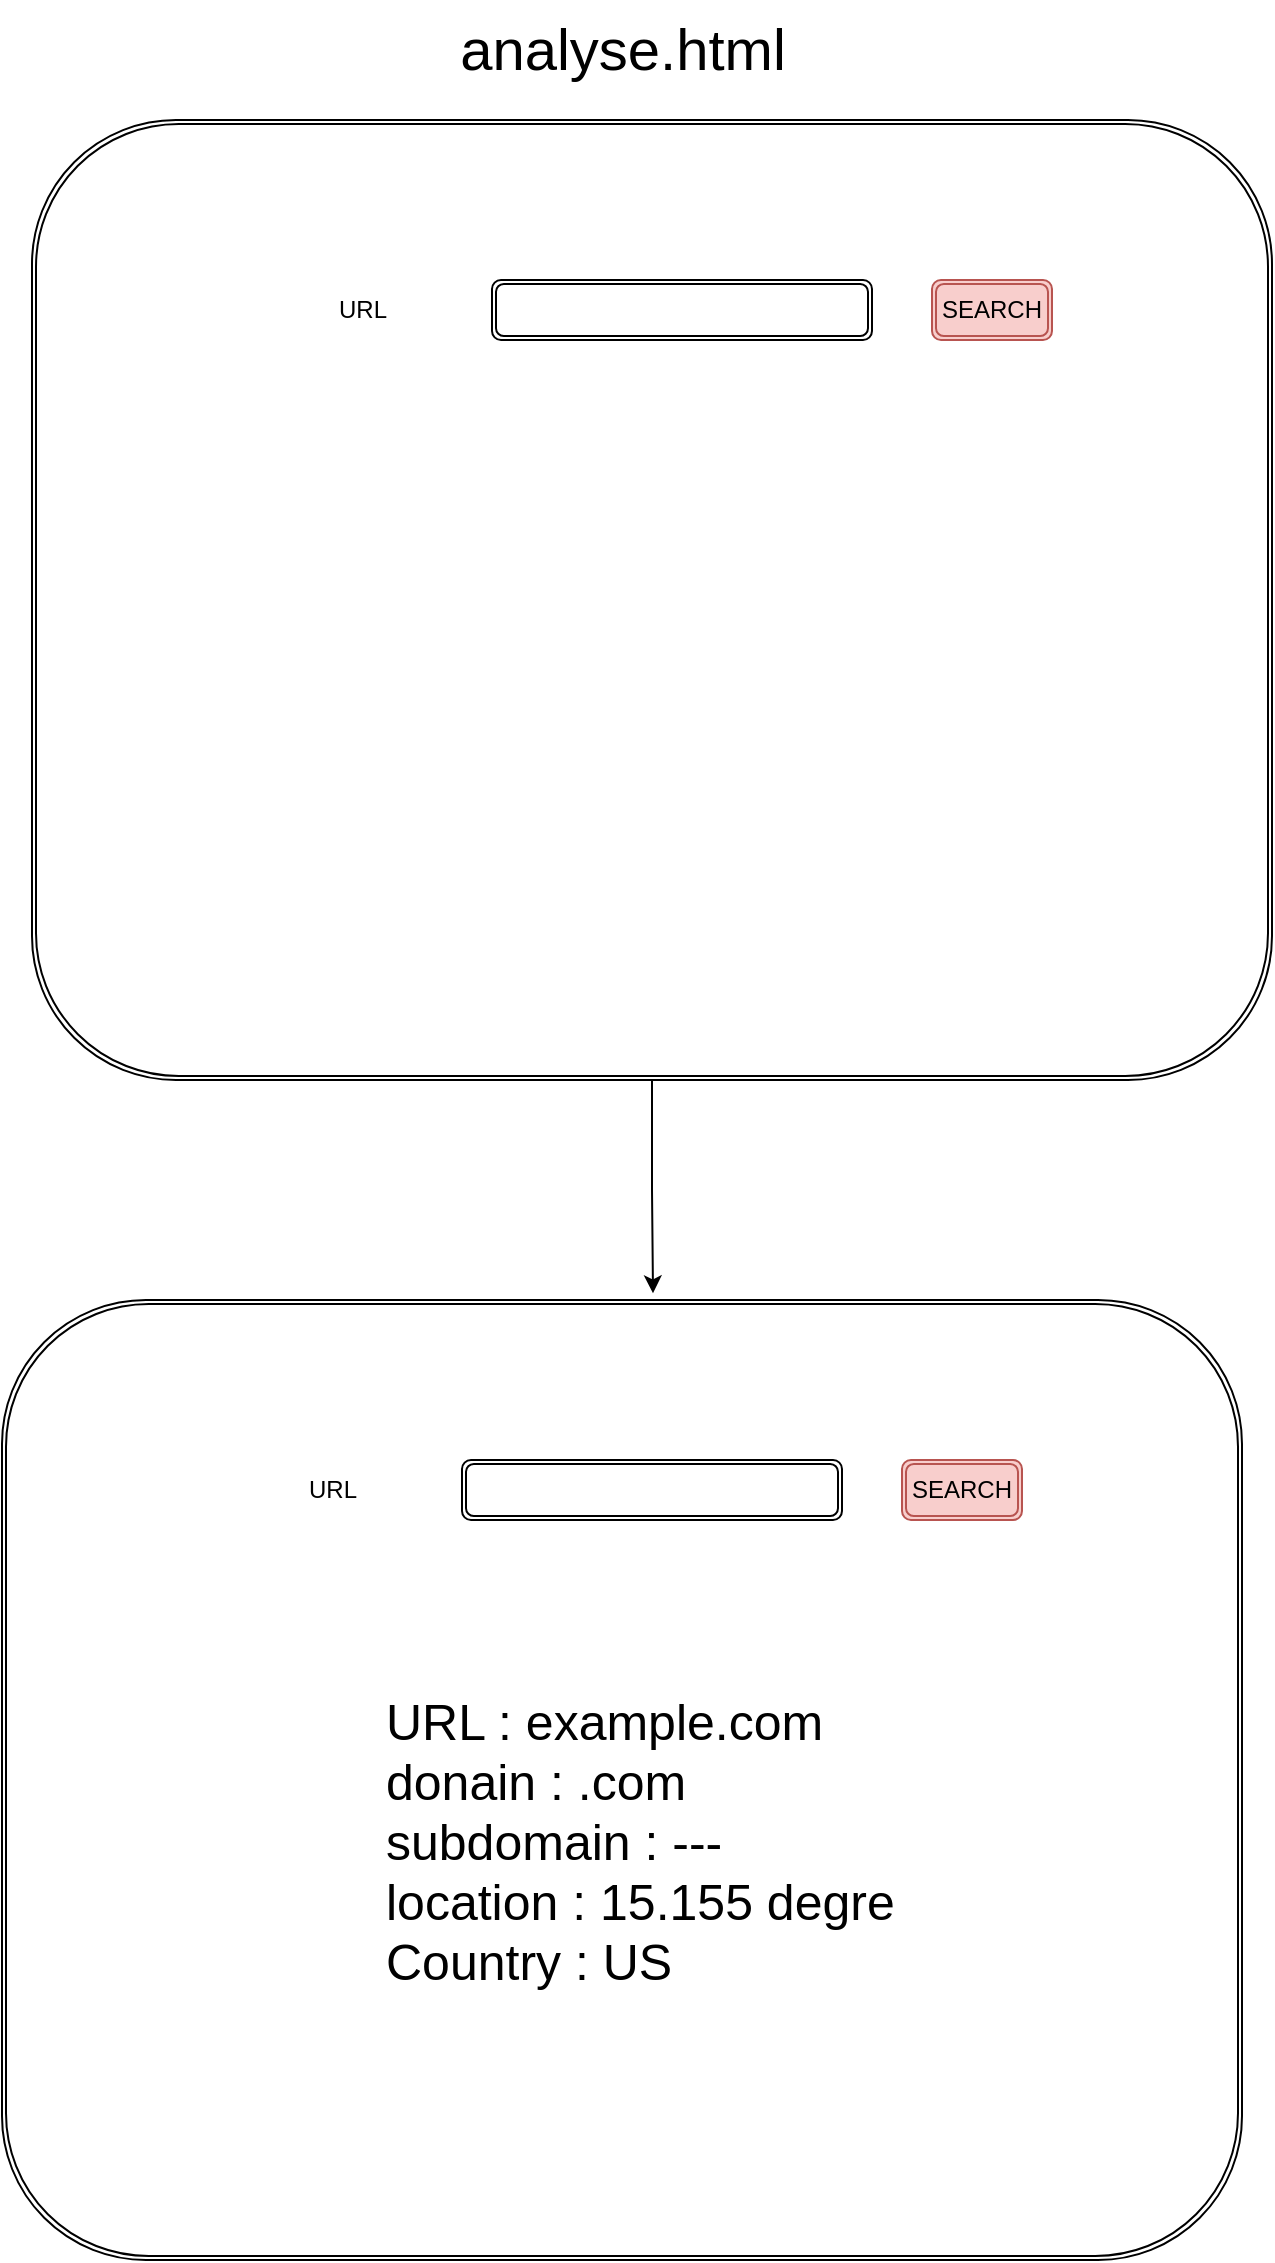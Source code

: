<mxfile version="24.6.3" type="device">
  <diagram name="Page-1" id="OE0e00-32dt-7iqr_as9">
    <mxGraphModel dx="3000" dy="1591" grid="1" gridSize="10" guides="1" tooltips="1" connect="1" arrows="1" fold="1" page="1" pageScale="1" pageWidth="827" pageHeight="1169" math="0" shadow="0">
      <root>
        <mxCell id="0" />
        <mxCell id="1" parent="0" />
        <mxCell id="RspDhKSlySpFXAytsyET-1" value="" style="shape=ext;double=1;rounded=1;whiteSpace=wrap;html=1;" vertex="1" parent="1">
          <mxGeometry x="130" y="60" width="620" height="480" as="geometry" />
        </mxCell>
        <mxCell id="RspDhKSlySpFXAytsyET-2" value="URL" style="text;html=1;align=center;verticalAlign=middle;resizable=0;points=[];autosize=1;strokeColor=none;fillColor=none;" vertex="1" parent="1">
          <mxGeometry x="270" y="140" width="50" height="30" as="geometry" />
        </mxCell>
        <mxCell id="RspDhKSlySpFXAytsyET-3" value="" style="shape=ext;double=1;rounded=1;whiteSpace=wrap;html=1;" vertex="1" parent="1">
          <mxGeometry x="360" y="140" width="190" height="30" as="geometry" />
        </mxCell>
        <mxCell id="RspDhKSlySpFXAytsyET-4" value="SEARCH" style="shape=ext;double=1;rounded=1;whiteSpace=wrap;html=1;fillColor=#f8cecc;strokeColor=#b85450;" vertex="1" parent="1">
          <mxGeometry x="580" y="140" width="60" height="30" as="geometry" />
        </mxCell>
        <mxCell id="RspDhKSlySpFXAytsyET-5" value="analyse.html" style="text;html=1;align=center;verticalAlign=middle;resizable=0;points=[];autosize=1;strokeColor=none;fillColor=none;fontSize=29;" vertex="1" parent="1">
          <mxGeometry x="330" width="190" height="50" as="geometry" />
        </mxCell>
        <mxCell id="RspDhKSlySpFXAytsyET-6" value="" style="shape=ext;double=1;rounded=1;whiteSpace=wrap;html=1;" vertex="1" parent="1">
          <mxGeometry x="115" y="650" width="620" height="480" as="geometry" />
        </mxCell>
        <mxCell id="RspDhKSlySpFXAytsyET-7" value="URL" style="text;html=1;align=center;verticalAlign=middle;resizable=0;points=[];autosize=1;strokeColor=none;fillColor=none;" vertex="1" parent="1">
          <mxGeometry x="255" y="730" width="50" height="30" as="geometry" />
        </mxCell>
        <mxCell id="RspDhKSlySpFXAytsyET-8" value="" style="shape=ext;double=1;rounded=1;whiteSpace=wrap;html=1;" vertex="1" parent="1">
          <mxGeometry x="345" y="730" width="190" height="30" as="geometry" />
        </mxCell>
        <mxCell id="RspDhKSlySpFXAytsyET-9" value="SEARCH" style="shape=ext;double=1;rounded=1;whiteSpace=wrap;html=1;fillColor=#f8cecc;strokeColor=#b85450;" vertex="1" parent="1">
          <mxGeometry x="565" y="730" width="60" height="30" as="geometry" />
        </mxCell>
        <mxCell id="RspDhKSlySpFXAytsyET-10" value="URL : example.com&lt;br style=&quot;font-size: 25px;&quot;&gt;donain : .com&lt;div style=&quot;font-size: 25px;&quot;&gt;subdomain : ---&lt;/div&gt;&lt;div style=&quot;font-size: 25px;&quot;&gt;location : 15.155 degre&lt;/div&gt;&lt;div style=&quot;font-size: 25px;&quot;&gt;Country : US&lt;/div&gt;" style="text;html=1;align=left;verticalAlign=middle;resizable=0;points=[];autosize=1;strokeColor=none;fillColor=none;fontSize=25;" vertex="1" parent="1">
          <mxGeometry x="305" y="840" width="280" height="160" as="geometry" />
        </mxCell>
        <mxCell id="RspDhKSlySpFXAytsyET-11" style="edgeStyle=orthogonalEdgeStyle;rounded=0;orthogonalLoop=1;jettySize=auto;html=1;exitX=0.5;exitY=1;exitDx=0;exitDy=0;entryX=0.525;entryY=-0.007;entryDx=0;entryDy=0;entryPerimeter=0;" edge="1" parent="1" source="RspDhKSlySpFXAytsyET-1" target="RspDhKSlySpFXAytsyET-6">
          <mxGeometry relative="1" as="geometry" />
        </mxCell>
      </root>
    </mxGraphModel>
  </diagram>
</mxfile>
